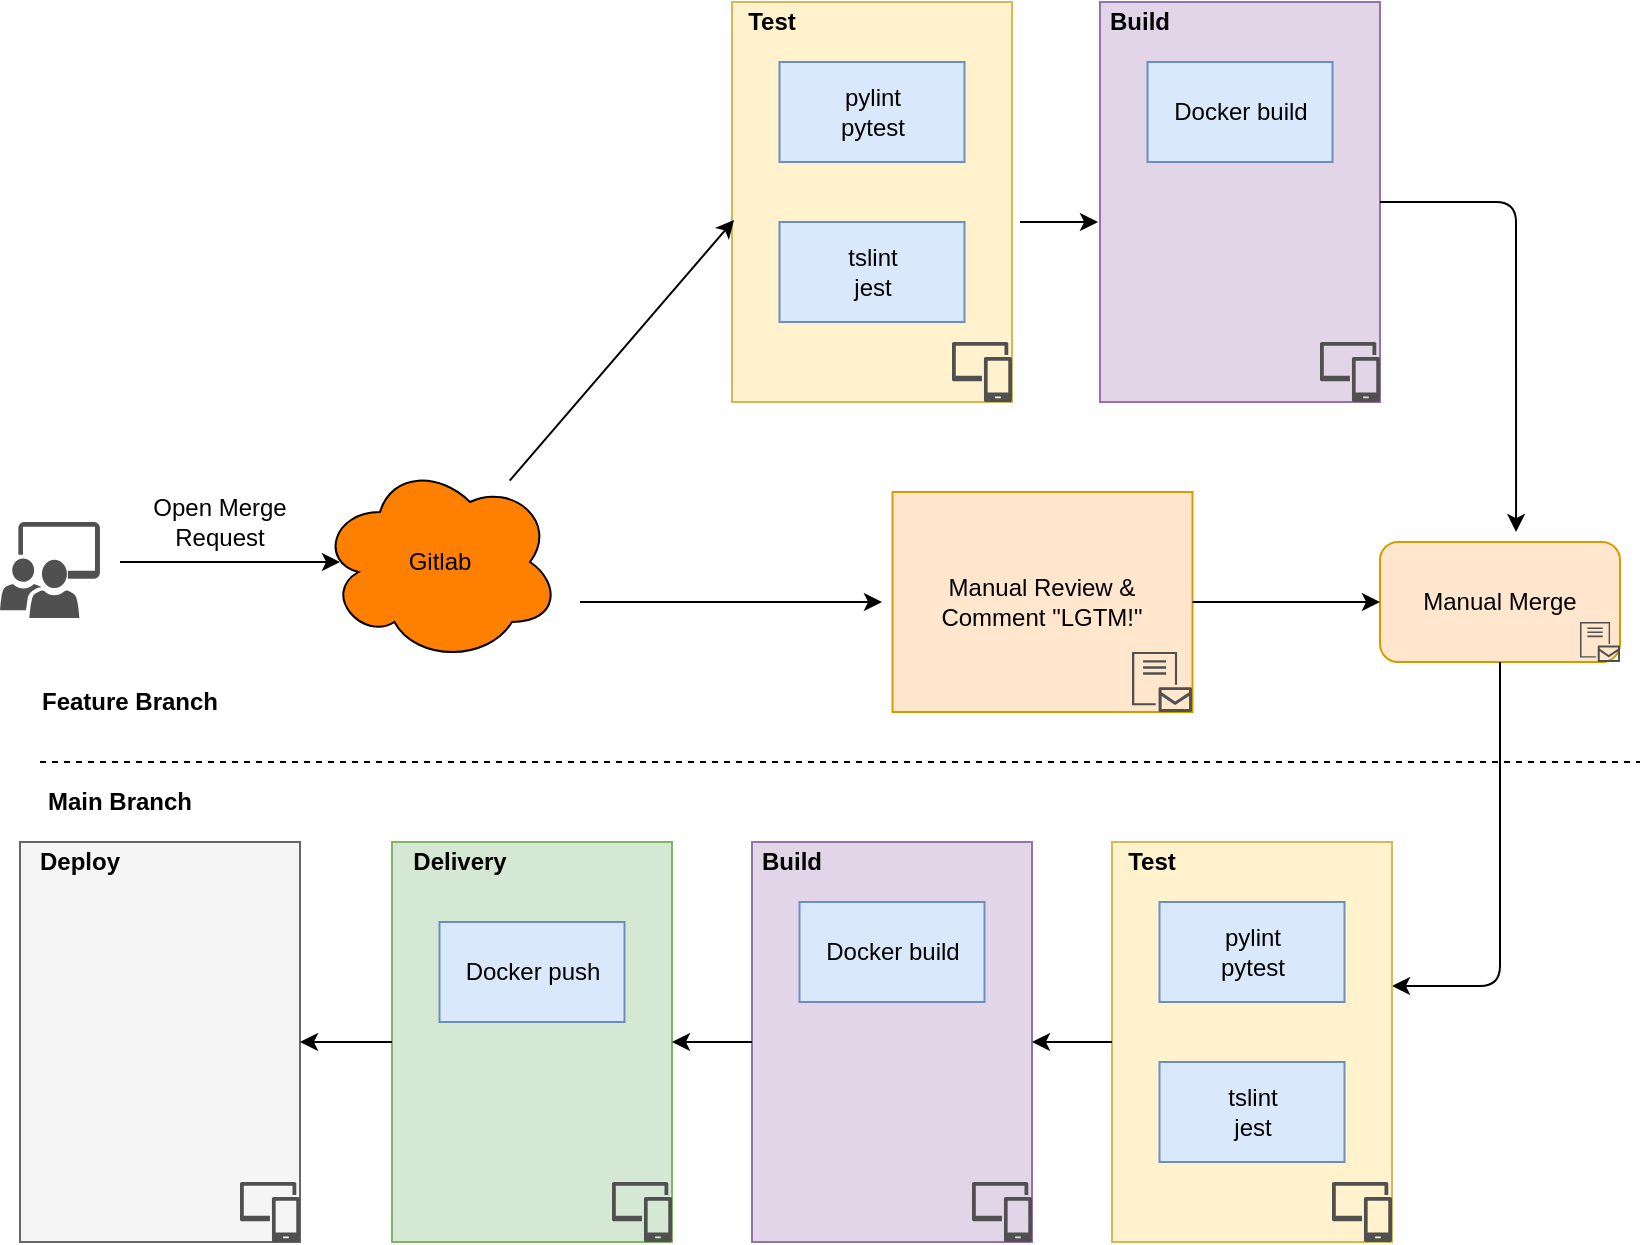 <mxfile version="13.7.3" type="github">
  <diagram id="7MFqqRCHg5uXiT1dcqxL" name="Page-1">
    <mxGraphModel dx="1422" dy="759" grid="1" gridSize="10" guides="1" tooltips="1" connect="1" arrows="1" fold="1" page="1" pageScale="1" pageWidth="827" pageHeight="1169" math="0" shadow="0">
      <root>
        <mxCell id="0" />
        <mxCell id="1" parent="0" />
        <mxCell id="gCLjXgu428mkZAsLbG3j-2" value="" style="endArrow=classic;html=1;" edge="1" parent="1">
          <mxGeometry width="50" height="50" relative="1" as="geometry">
            <mxPoint x="70" y="300" as="sourcePoint" />
            <mxPoint x="180" y="300" as="targetPoint" />
          </mxGeometry>
        </mxCell>
        <mxCell id="gCLjXgu428mkZAsLbG3j-3" value="Open Merge Request" style="text;html=1;strokeColor=none;fillColor=none;align=center;verticalAlign=middle;whiteSpace=wrap;rounded=0;" vertex="1" parent="1">
          <mxGeometry x="80" y="270" width="80" height="20" as="geometry" />
        </mxCell>
        <mxCell id="gCLjXgu428mkZAsLbG3j-6" value="" style="endArrow=classic;html=1;" edge="1" parent="1">
          <mxGeometry width="50" height="50" relative="1" as="geometry">
            <mxPoint x="300" y="320" as="sourcePoint" />
            <mxPoint x="451" y="320" as="targetPoint" />
            <Array as="points" />
          </mxGeometry>
        </mxCell>
        <mxCell id="gCLjXgu428mkZAsLbG3j-11" value="Manual Merge" style="rounded=1;whiteSpace=wrap;html=1;fillColor=#ffe6cc;strokeColor=#d79b00;" vertex="1" parent="1">
          <mxGeometry x="700" y="290" width="120" height="60" as="geometry" />
        </mxCell>
        <mxCell id="gCLjXgu428mkZAsLbG3j-12" value="" style="endArrow=classic;html=1;entryX=1;entryY=0.36;entryDx=0;entryDy=0;entryPerimeter=0;exitX=0.5;exitY=1;exitDx=0;exitDy=0;" edge="1" parent="1" source="gCLjXgu428mkZAsLbG3j-11" target="gCLjXgu428mkZAsLbG3j-30">
          <mxGeometry width="50" height="50" relative="1" as="geometry">
            <mxPoint x="710" y="340" as="sourcePoint" />
            <mxPoint x="590" y="510" as="targetPoint" />
            <Array as="points">
              <mxPoint x="760" y="512" />
            </Array>
          </mxGeometry>
        </mxCell>
        <mxCell id="gCLjXgu428mkZAsLbG3j-14" value="" style="rounded=0;whiteSpace=wrap;html=1;fillColor=#fff2cc;strokeColor=#d6b656;" vertex="1" parent="1">
          <mxGeometry x="376" y="20" width="140" height="200" as="geometry" />
        </mxCell>
        <mxCell id="gCLjXgu428mkZAsLbG3j-15" value="&lt;div&gt;pylint&lt;/div&gt;&lt;div&gt;pytest&lt;br&gt;&lt;/div&gt;" style="rounded=0;whiteSpace=wrap;html=1;fillColor=#dae8fc;strokeColor=#6c8ebf;" vertex="1" parent="1">
          <mxGeometry x="399.75" y="50" width="92.5" height="50" as="geometry" />
        </mxCell>
        <mxCell id="gCLjXgu428mkZAsLbG3j-16" value="&lt;div&gt;tslint&lt;br&gt;&lt;/div&gt;&lt;div&gt;jest&lt;br&gt;&lt;/div&gt;" style="rounded=0;whiteSpace=wrap;html=1;fillColor=#dae8fc;strokeColor=#6c8ebf;" vertex="1" parent="1">
          <mxGeometry x="399.75" y="130" width="92.5" height="50" as="geometry" />
        </mxCell>
        <mxCell id="gCLjXgu428mkZAsLbG3j-17" value="&lt;b&gt;Test&lt;/b&gt;" style="text;html=1;strokeColor=none;fillColor=none;align=center;verticalAlign=middle;whiteSpace=wrap;rounded=0;" vertex="1" parent="1">
          <mxGeometry x="376" y="20" width="40" height="20" as="geometry" />
        </mxCell>
        <mxCell id="gCLjXgu428mkZAsLbG3j-18" value="" style="rounded=0;whiteSpace=wrap;html=1;fillColor=#e1d5e7;strokeColor=#9673a6;" vertex="1" parent="1">
          <mxGeometry x="560" y="20" width="140" height="200" as="geometry" />
        </mxCell>
        <mxCell id="gCLjXgu428mkZAsLbG3j-19" value="&lt;b&gt;Build&lt;/b&gt;" style="text;html=1;strokeColor=none;fillColor=none;align=center;verticalAlign=middle;whiteSpace=wrap;rounded=0;" vertex="1" parent="1">
          <mxGeometry x="560" y="20" width="40" height="20" as="geometry" />
        </mxCell>
        <mxCell id="gCLjXgu428mkZAsLbG3j-20" value="&lt;div&gt;Docker build&lt;br&gt;&lt;/div&gt;" style="rounded=0;whiteSpace=wrap;html=1;fillColor=#dae8fc;strokeColor=#6c8ebf;" vertex="1" parent="1">
          <mxGeometry x="583.75" y="50" width="92.5" height="50" as="geometry" />
        </mxCell>
        <mxCell id="gCLjXgu428mkZAsLbG3j-24" value="&lt;div&gt;Manual Review &amp;amp; &lt;br&gt;&lt;/div&gt;&lt;div&gt;Comment &quot;LGTM!&quot;&lt;br&gt;&lt;/div&gt;" style="rounded=0;whiteSpace=wrap;html=1;fillColor=#ffe6cc;strokeColor=#d79b00;" vertex="1" parent="1">
          <mxGeometry x="456.25" y="265" width="150" height="110" as="geometry" />
        </mxCell>
        <mxCell id="gCLjXgu428mkZAsLbG3j-30" value="" style="rounded=0;whiteSpace=wrap;html=1;fillColor=#fff2cc;strokeColor=#d6b656;" vertex="1" parent="1">
          <mxGeometry x="566" y="440" width="140" height="200" as="geometry" />
        </mxCell>
        <mxCell id="gCLjXgu428mkZAsLbG3j-31" value="&lt;div&gt;pylint&lt;/div&gt;&lt;div&gt;pytest&lt;br&gt;&lt;/div&gt;" style="rounded=0;whiteSpace=wrap;html=1;fillColor=#dae8fc;strokeColor=#6c8ebf;" vertex="1" parent="1">
          <mxGeometry x="589.75" y="470" width="92.5" height="50" as="geometry" />
        </mxCell>
        <mxCell id="gCLjXgu428mkZAsLbG3j-32" value="&lt;div&gt;tslint&lt;br&gt;&lt;/div&gt;&lt;div&gt;jest&lt;br&gt;&lt;/div&gt;" style="rounded=0;whiteSpace=wrap;html=1;fillColor=#dae8fc;strokeColor=#6c8ebf;" vertex="1" parent="1">
          <mxGeometry x="589.75" y="550" width="92.5" height="50" as="geometry" />
        </mxCell>
        <mxCell id="gCLjXgu428mkZAsLbG3j-33" value="&lt;b&gt;Test&lt;/b&gt;" style="text;html=1;strokeColor=none;fillColor=none;align=center;verticalAlign=middle;whiteSpace=wrap;rounded=0;" vertex="1" parent="1">
          <mxGeometry x="566" y="440" width="40" height="20" as="geometry" />
        </mxCell>
        <mxCell id="gCLjXgu428mkZAsLbG3j-34" value="" style="endArrow=none;dashed=1;html=1;" edge="1" parent="1">
          <mxGeometry width="50" height="50" relative="1" as="geometry">
            <mxPoint x="30" y="400" as="sourcePoint" />
            <mxPoint x="830" y="400" as="targetPoint" />
          </mxGeometry>
        </mxCell>
        <mxCell id="gCLjXgu428mkZAsLbG3j-35" value="" style="rounded=0;whiteSpace=wrap;html=1;fillColor=#e1d5e7;strokeColor=#9673a6;" vertex="1" parent="1">
          <mxGeometry x="386" y="440" width="140" height="200" as="geometry" />
        </mxCell>
        <mxCell id="gCLjXgu428mkZAsLbG3j-36" value="&lt;b&gt;Build&lt;/b&gt;" style="text;html=1;strokeColor=none;fillColor=none;align=center;verticalAlign=middle;whiteSpace=wrap;rounded=0;" vertex="1" parent="1">
          <mxGeometry x="386" y="440" width="40" height="20" as="geometry" />
        </mxCell>
        <mxCell id="gCLjXgu428mkZAsLbG3j-37" value="&lt;div&gt;Docker build&lt;br&gt;&lt;/div&gt;" style="rounded=0;whiteSpace=wrap;html=1;fillColor=#dae8fc;strokeColor=#6c8ebf;" vertex="1" parent="1">
          <mxGeometry x="409.75" y="470" width="92.5" height="50" as="geometry" />
        </mxCell>
        <mxCell id="gCLjXgu428mkZAsLbG3j-39" value="" style="rounded=0;whiteSpace=wrap;html=1;fillColor=#d5e8d4;strokeColor=#82b366;" vertex="1" parent="1">
          <mxGeometry x="206" y="440" width="140" height="200" as="geometry" />
        </mxCell>
        <mxCell id="gCLjXgu428mkZAsLbG3j-40" value="&lt;b&gt;Delivery&lt;/b&gt;" style="text;html=1;strokeColor=none;fillColor=none;align=center;verticalAlign=middle;whiteSpace=wrap;rounded=0;" vertex="1" parent="1">
          <mxGeometry x="220" y="440" width="40" height="20" as="geometry" />
        </mxCell>
        <mxCell id="gCLjXgu428mkZAsLbG3j-49" value="" style="pointerEvents=1;shadow=0;dashed=0;html=1;strokeColor=none;labelPosition=center;verticalLabelPosition=bottom;verticalAlign=top;align=center;fillColor=#505050;shape=mxgraph.mscae.intune.device_group" vertex="1" parent="1">
          <mxGeometry x="676" y="610" width="30" height="30" as="geometry" />
        </mxCell>
        <mxCell id="gCLjXgu428mkZAsLbG3j-51" value="" style="pointerEvents=1;shadow=0;dashed=0;html=1;strokeColor=none;labelPosition=center;verticalLabelPosition=bottom;verticalAlign=top;align=center;fillColor=#505050;shape=mxgraph.mscae.intune.groups" vertex="1" parent="1">
          <mxGeometry x="10" y="280" width="50" height="48" as="geometry" />
        </mxCell>
        <mxCell id="gCLjXgu428mkZAsLbG3j-52" value="" style="pointerEvents=1;shadow=0;dashed=0;html=1;strokeColor=none;labelPosition=center;verticalLabelPosition=bottom;verticalAlign=top;align=center;fillColor=#505050;shape=mxgraph.mscae.intune.intune_email_profiles" vertex="1" parent="1">
          <mxGeometry x="576" y="345" width="30" height="30" as="geometry" />
        </mxCell>
        <mxCell id="gCLjXgu428mkZAsLbG3j-53" value="Gitlab" style="ellipse;shape=cloud;whiteSpace=wrap;html=1;fillColor=#FF8000;" vertex="1" parent="1">
          <mxGeometry x="170" y="250" width="120" height="100" as="geometry" />
        </mxCell>
        <mxCell id="gCLjXgu428mkZAsLbG3j-54" value="" style="endArrow=classic;html=1;entryX=0.007;entryY=0.545;entryDx=0;entryDy=0;entryPerimeter=0;" edge="1" parent="1" source="gCLjXgu428mkZAsLbG3j-53" target="gCLjXgu428mkZAsLbG3j-14">
          <mxGeometry width="50" height="50" relative="1" as="geometry">
            <mxPoint x="290" y="220" as="sourcePoint" />
            <mxPoint x="350" y="180" as="targetPoint" />
          </mxGeometry>
        </mxCell>
        <mxCell id="gCLjXgu428mkZAsLbG3j-55" value="" style="endArrow=classic;html=1;entryX=-0.007;entryY=0.55;entryDx=0;entryDy=0;entryPerimeter=0;" edge="1" parent="1" target="gCLjXgu428mkZAsLbG3j-18">
          <mxGeometry width="50" height="50" relative="1" as="geometry">
            <mxPoint x="520" y="130" as="sourcePoint" />
            <mxPoint x="580" y="110" as="targetPoint" />
          </mxGeometry>
        </mxCell>
        <mxCell id="gCLjXgu428mkZAsLbG3j-57" value="" style="endArrow=classic;html=1;exitX=1;exitY=0.5;exitDx=0;exitDy=0;entryX=0;entryY=0.5;entryDx=0;entryDy=0;" edge="1" parent="1" source="gCLjXgu428mkZAsLbG3j-24" target="gCLjXgu428mkZAsLbG3j-11">
          <mxGeometry width="50" height="50" relative="1" as="geometry">
            <mxPoint x="640" y="330" as="sourcePoint" />
            <mxPoint x="690" y="280" as="targetPoint" />
          </mxGeometry>
        </mxCell>
        <mxCell id="gCLjXgu428mkZAsLbG3j-58" value="" style="endArrow=classic;html=1;exitX=1;exitY=0.5;exitDx=0;exitDy=0;entryX=0.567;entryY=-0.083;entryDx=0;entryDy=0;entryPerimeter=0;" edge="1" parent="1" source="gCLjXgu428mkZAsLbG3j-18" target="gCLjXgu428mkZAsLbG3j-11">
          <mxGeometry width="50" height="50" relative="1" as="geometry">
            <mxPoint x="750" y="160" as="sourcePoint" />
            <mxPoint x="800" y="110" as="targetPoint" />
            <Array as="points">
              <mxPoint x="768" y="120" />
            </Array>
          </mxGeometry>
        </mxCell>
        <mxCell id="gCLjXgu428mkZAsLbG3j-59" value="" style="endArrow=classic;html=1;exitX=0;exitY=0.5;exitDx=0;exitDy=0;entryX=1;entryY=0.5;entryDx=0;entryDy=0;" edge="1" parent="1" source="gCLjXgu428mkZAsLbG3j-30" target="gCLjXgu428mkZAsLbG3j-35">
          <mxGeometry width="50" height="50" relative="1" as="geometry">
            <mxPoint x="796" y="620" as="sourcePoint" />
            <mxPoint x="846" y="570" as="targetPoint" />
          </mxGeometry>
        </mxCell>
        <mxCell id="gCLjXgu428mkZAsLbG3j-60" value="" style="endArrow=classic;html=1;exitX=0;exitY=0.5;exitDx=0;exitDy=0;entryX=1;entryY=0.5;entryDx=0;entryDy=0;" edge="1" parent="1" source="gCLjXgu428mkZAsLbG3j-35" target="gCLjXgu428mkZAsLbG3j-39">
          <mxGeometry width="50" height="50" relative="1" as="geometry">
            <mxPoint x="416" y="550" as="sourcePoint" />
            <mxPoint x="466" y="500" as="targetPoint" />
          </mxGeometry>
        </mxCell>
        <mxCell id="gCLjXgu428mkZAsLbG3j-62" value="&lt;div&gt;Docker push&lt;br&gt;&lt;/div&gt;" style="rounded=0;whiteSpace=wrap;html=1;fillColor=#dae8fc;strokeColor=#6c8ebf;" vertex="1" parent="1">
          <mxGeometry x="229.75" y="480" width="92.5" height="50" as="geometry" />
        </mxCell>
        <mxCell id="gCLjXgu428mkZAsLbG3j-64" value="" style="pointerEvents=1;shadow=0;dashed=0;html=1;strokeColor=none;labelPosition=center;verticalLabelPosition=bottom;verticalAlign=top;align=center;fillColor=#505050;shape=mxgraph.mscae.intune.intune_email_profiles" vertex="1" parent="1">
          <mxGeometry x="800" y="330" width="20" height="20" as="geometry" />
        </mxCell>
        <mxCell id="gCLjXgu428mkZAsLbG3j-65" value="" style="rounded=0;whiteSpace=wrap;html=1;fillColor=#f5f5f5;strokeColor=#666666;fontColor=#333333;" vertex="1" parent="1">
          <mxGeometry x="20" y="440" width="140" height="200" as="geometry" />
        </mxCell>
        <mxCell id="gCLjXgu428mkZAsLbG3j-67" value="&lt;b&gt;Deploy&lt;/b&gt;" style="text;html=1;strokeColor=none;fillColor=none;align=center;verticalAlign=middle;whiteSpace=wrap;rounded=0;" vertex="1" parent="1">
          <mxGeometry x="30" y="440" width="40" height="20" as="geometry" />
        </mxCell>
        <mxCell id="gCLjXgu428mkZAsLbG3j-68" value="" style="endArrow=classic;html=1;exitX=0;exitY=0.5;exitDx=0;exitDy=0;entryX=1;entryY=0.5;entryDx=0;entryDy=0;" edge="1" parent="1" source="gCLjXgu428mkZAsLbG3j-39" target="gCLjXgu428mkZAsLbG3j-65">
          <mxGeometry width="50" height="50" relative="1" as="geometry">
            <mxPoint x="190" y="570" as="sourcePoint" />
            <mxPoint x="240" y="520" as="targetPoint" />
          </mxGeometry>
        </mxCell>
        <mxCell id="gCLjXgu428mkZAsLbG3j-69" value="" style="pointerEvents=1;shadow=0;dashed=0;html=1;strokeColor=none;labelPosition=center;verticalLabelPosition=bottom;verticalAlign=top;align=center;fillColor=#505050;shape=mxgraph.mscae.intune.device_group" vertex="1" parent="1">
          <mxGeometry x="496" y="610" width="30" height="30" as="geometry" />
        </mxCell>
        <mxCell id="gCLjXgu428mkZAsLbG3j-70" value="" style="pointerEvents=1;shadow=0;dashed=0;html=1;strokeColor=none;labelPosition=center;verticalLabelPosition=bottom;verticalAlign=top;align=center;fillColor=#505050;shape=mxgraph.mscae.intune.device_group" vertex="1" parent="1">
          <mxGeometry x="316" y="610" width="30" height="30" as="geometry" />
        </mxCell>
        <mxCell id="gCLjXgu428mkZAsLbG3j-71" value="" style="pointerEvents=1;shadow=0;dashed=0;html=1;strokeColor=none;labelPosition=center;verticalLabelPosition=bottom;verticalAlign=top;align=center;fillColor=#505050;shape=mxgraph.mscae.intune.device_group" vertex="1" parent="1">
          <mxGeometry x="670" y="190" width="30" height="30" as="geometry" />
        </mxCell>
        <mxCell id="gCLjXgu428mkZAsLbG3j-72" value="" style="pointerEvents=1;shadow=0;dashed=0;html=1;strokeColor=none;labelPosition=center;verticalLabelPosition=bottom;verticalAlign=top;align=center;fillColor=#505050;shape=mxgraph.mscae.intune.device_group" vertex="1" parent="1">
          <mxGeometry x="486" y="190" width="30" height="30" as="geometry" />
        </mxCell>
        <mxCell id="gCLjXgu428mkZAsLbG3j-73" value="&lt;b&gt;Feature Branch&lt;/b&gt;" style="text;html=1;strokeColor=none;fillColor=none;align=center;verticalAlign=middle;whiteSpace=wrap;rounded=0;" vertex="1" parent="1">
          <mxGeometry x="20" y="360" width="110" height="20" as="geometry" />
        </mxCell>
        <mxCell id="gCLjXgu428mkZAsLbG3j-74" value="&lt;b&gt;Main Branch&lt;/b&gt;" style="text;html=1;strokeColor=none;fillColor=none;align=center;verticalAlign=middle;whiteSpace=wrap;rounded=0;" vertex="1" parent="1">
          <mxGeometry x="20" y="410" width="100" height="20" as="geometry" />
        </mxCell>
        <mxCell id="gCLjXgu428mkZAsLbG3j-75" value="" style="pointerEvents=1;shadow=0;dashed=0;html=1;strokeColor=none;labelPosition=center;verticalLabelPosition=bottom;verticalAlign=top;align=center;fillColor=#505050;shape=mxgraph.mscae.intune.device_group" vertex="1" parent="1">
          <mxGeometry x="130" y="610" width="30" height="30" as="geometry" />
        </mxCell>
      </root>
    </mxGraphModel>
  </diagram>
</mxfile>
